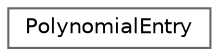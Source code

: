 digraph "Graphical Class Hierarchy"
{
 // LATEX_PDF_SIZE
  bgcolor="transparent";
  edge [fontname=Helvetica,fontsize=10,labelfontname=Helvetica,labelfontsize=10];
  node [fontname=Helvetica,fontsize=10,shape=box,height=0.2,width=0.4];
  rankdir="LR";
  Node0 [id="Node000000",label="PolynomialEntry",height=0.2,width=0.4,color="grey40", fillcolor="white", style="filled",URL="$classFoam_1_1Function1Types_1_1PolynomialEntry.html",tooltip="PolynomialEntry container data entry for scalars. Items are stored in a list of Tuple2's...."];
}
